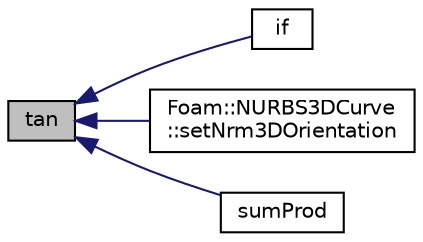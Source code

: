 digraph "tan"
{
  bgcolor="transparent";
  edge [fontname="Helvetica",fontsize="10",labelfontname="Helvetica",labelfontsize="10"];
  node [fontname="Helvetica",fontsize="10",shape=record];
  rankdir="LR";
  Node1 [label="tan",height=0.2,width=0.4,color="black", fillcolor="grey75", style="filled" fontcolor="black"];
  Node1 -> Node2 [dir="back",color="midnightblue",fontsize="10",style="solid",fontname="Helvetica"];
  Node2 [label="if",height=0.2,width=0.4,color="black",URL="$readKivaGrid_8H.html#a6a1d5194de861361e42d7b0119753bb0"];
  Node1 -> Node3 [dir="back",color="midnightblue",fontsize="10",style="solid",fontname="Helvetica"];
  Node3 [label="Foam::NURBS3DCurve\l::setNrm3DOrientation",height=0.2,width=0.4,color="black",URL="$classFoam_1_1NURBS3DCurve.html#a23010fe84bb2fb2d0ed0dd3751ff510f",tooltip="Take a given normal and use to determine if NURBS normals should be reversed. Computation taken from ..."];
  Node1 -> Node4 [dir="back",color="midnightblue",fontsize="10",style="solid",fontname="Helvetica"];
  Node4 [label="sumProd",height=0.2,width=0.4,color="black",URL="$namespaceFoam.html#a93e6930f789f21705c721dc592817713",tooltip="Sum product. "];
}
